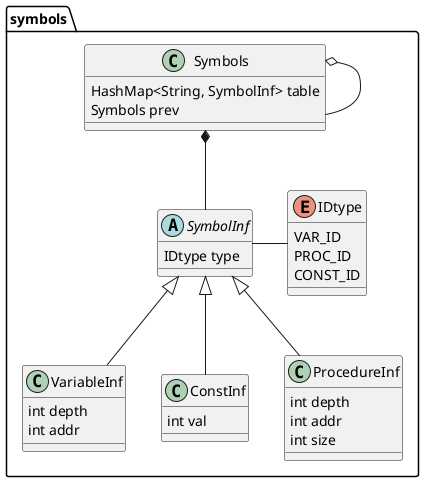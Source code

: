 @startuml

'https://plantuml.com/class-diagram

package symbols{
    class Symbols{
        HashMap<String, SymbolInf> table
        Symbols prev
    }

    abstract class SymbolInf{
        IDtype type
    }

    class VariableInf{
        int depth
        int addr
    }

    class ConstInf{
        int val
    }

    class ProcedureInf{
        int depth
        int addr
        int size

    }

    enum IDtype{
        VAR_ID
        PROC_ID
        CONST_ID
    }

    Symbols *-- SymbolInf
    SymbolInf <|-- VariableInf
    SymbolInf <|-- ConstInf
    SymbolInf <|-- ProcedureInf
    SymbolInf - IDtype
    Symbols  o-- Symbols

}


@enduml